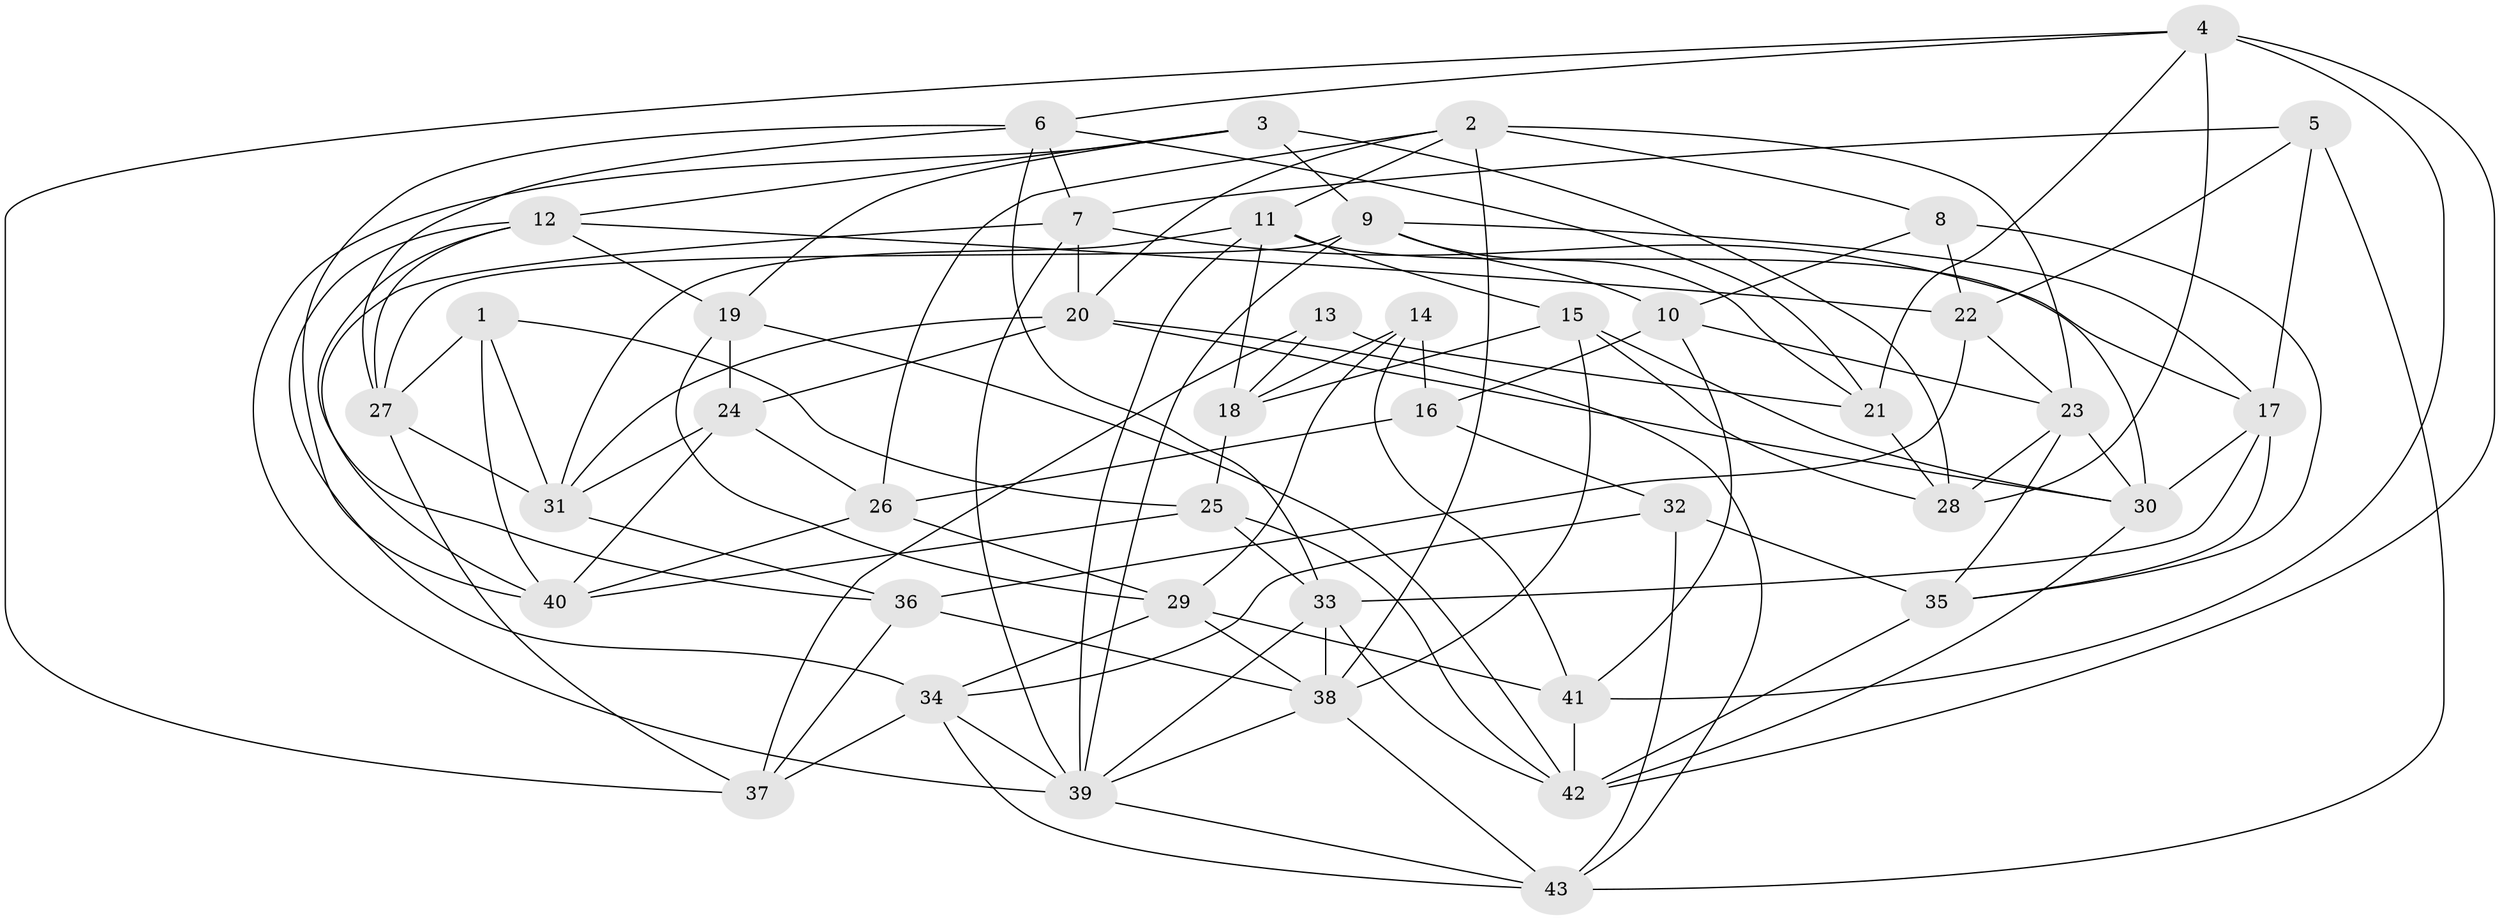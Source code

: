 // original degree distribution, {4: 1.0}
// Generated by graph-tools (version 1.1) at 2025/38/03/04/25 23:38:09]
// undirected, 43 vertices, 116 edges
graph export_dot {
  node [color=gray90,style=filled];
  1;
  2;
  3;
  4;
  5;
  6;
  7;
  8;
  9;
  10;
  11;
  12;
  13;
  14;
  15;
  16;
  17;
  18;
  19;
  20;
  21;
  22;
  23;
  24;
  25;
  26;
  27;
  28;
  29;
  30;
  31;
  32;
  33;
  34;
  35;
  36;
  37;
  38;
  39;
  40;
  41;
  42;
  43;
  1 -- 25 [weight=1.0];
  1 -- 27 [weight=1.0];
  1 -- 31 [weight=1.0];
  1 -- 40 [weight=1.0];
  2 -- 8 [weight=1.0];
  2 -- 11 [weight=1.0];
  2 -- 20 [weight=1.0];
  2 -- 23 [weight=1.0];
  2 -- 26 [weight=1.0];
  2 -- 38 [weight=1.0];
  3 -- 9 [weight=1.0];
  3 -- 12 [weight=1.0];
  3 -- 19 [weight=1.0];
  3 -- 28 [weight=2.0];
  3 -- 39 [weight=1.0];
  4 -- 6 [weight=1.0];
  4 -- 21 [weight=1.0];
  4 -- 28 [weight=1.0];
  4 -- 37 [weight=1.0];
  4 -- 41 [weight=1.0];
  4 -- 42 [weight=1.0];
  5 -- 7 [weight=1.0];
  5 -- 17 [weight=1.0];
  5 -- 22 [weight=1.0];
  5 -- 43 [weight=1.0];
  6 -- 7 [weight=1.0];
  6 -- 21 [weight=1.0];
  6 -- 27 [weight=1.0];
  6 -- 33 [weight=1.0];
  6 -- 40 [weight=1.0];
  7 -- 17 [weight=1.0];
  7 -- 20 [weight=1.0];
  7 -- 39 [weight=1.0];
  7 -- 40 [weight=1.0];
  8 -- 10 [weight=1.0];
  8 -- 22 [weight=1.0];
  8 -- 35 [weight=1.0];
  9 -- 10 [weight=1.0];
  9 -- 17 [weight=1.0];
  9 -- 21 [weight=1.0];
  9 -- 27 [weight=1.0];
  9 -- 39 [weight=1.0];
  10 -- 16 [weight=2.0];
  10 -- 23 [weight=1.0];
  10 -- 41 [weight=1.0];
  11 -- 15 [weight=1.0];
  11 -- 18 [weight=1.0];
  11 -- 30 [weight=1.0];
  11 -- 31 [weight=1.0];
  11 -- 39 [weight=1.0];
  12 -- 19 [weight=1.0];
  12 -- 22 [weight=1.0];
  12 -- 27 [weight=1.0];
  12 -- 34 [weight=1.0];
  12 -- 36 [weight=1.0];
  13 -- 18 [weight=2.0];
  13 -- 21 [weight=2.0];
  13 -- 37 [weight=2.0];
  14 -- 16 [weight=1.0];
  14 -- 18 [weight=1.0];
  14 -- 29 [weight=1.0];
  14 -- 41 [weight=1.0];
  15 -- 18 [weight=1.0];
  15 -- 28 [weight=1.0];
  15 -- 30 [weight=1.0];
  15 -- 38 [weight=2.0];
  16 -- 26 [weight=2.0];
  16 -- 32 [weight=1.0];
  17 -- 30 [weight=1.0];
  17 -- 33 [weight=1.0];
  17 -- 35 [weight=1.0];
  18 -- 25 [weight=1.0];
  19 -- 24 [weight=2.0];
  19 -- 29 [weight=1.0];
  19 -- 42 [weight=1.0];
  20 -- 24 [weight=1.0];
  20 -- 30 [weight=1.0];
  20 -- 31 [weight=1.0];
  20 -- 43 [weight=1.0];
  21 -- 28 [weight=1.0];
  22 -- 23 [weight=1.0];
  22 -- 36 [weight=2.0];
  23 -- 28 [weight=1.0];
  23 -- 30 [weight=1.0];
  23 -- 35 [weight=1.0];
  24 -- 26 [weight=1.0];
  24 -- 31 [weight=1.0];
  24 -- 40 [weight=1.0];
  25 -- 33 [weight=1.0];
  25 -- 40 [weight=1.0];
  25 -- 42 [weight=2.0];
  26 -- 29 [weight=1.0];
  26 -- 40 [weight=1.0];
  27 -- 31 [weight=1.0];
  27 -- 37 [weight=1.0];
  29 -- 34 [weight=1.0];
  29 -- 38 [weight=1.0];
  29 -- 41 [weight=1.0];
  30 -- 42 [weight=1.0];
  31 -- 36 [weight=1.0];
  32 -- 34 [weight=1.0];
  32 -- 35 [weight=1.0];
  32 -- 43 [weight=1.0];
  33 -- 38 [weight=1.0];
  33 -- 39 [weight=1.0];
  33 -- 42 [weight=1.0];
  34 -- 37 [weight=1.0];
  34 -- 39 [weight=1.0];
  34 -- 43 [weight=1.0];
  35 -- 42 [weight=2.0];
  36 -- 37 [weight=1.0];
  36 -- 38 [weight=1.0];
  38 -- 39 [weight=1.0];
  38 -- 43 [weight=1.0];
  39 -- 43 [weight=1.0];
  41 -- 42 [weight=2.0];
}
